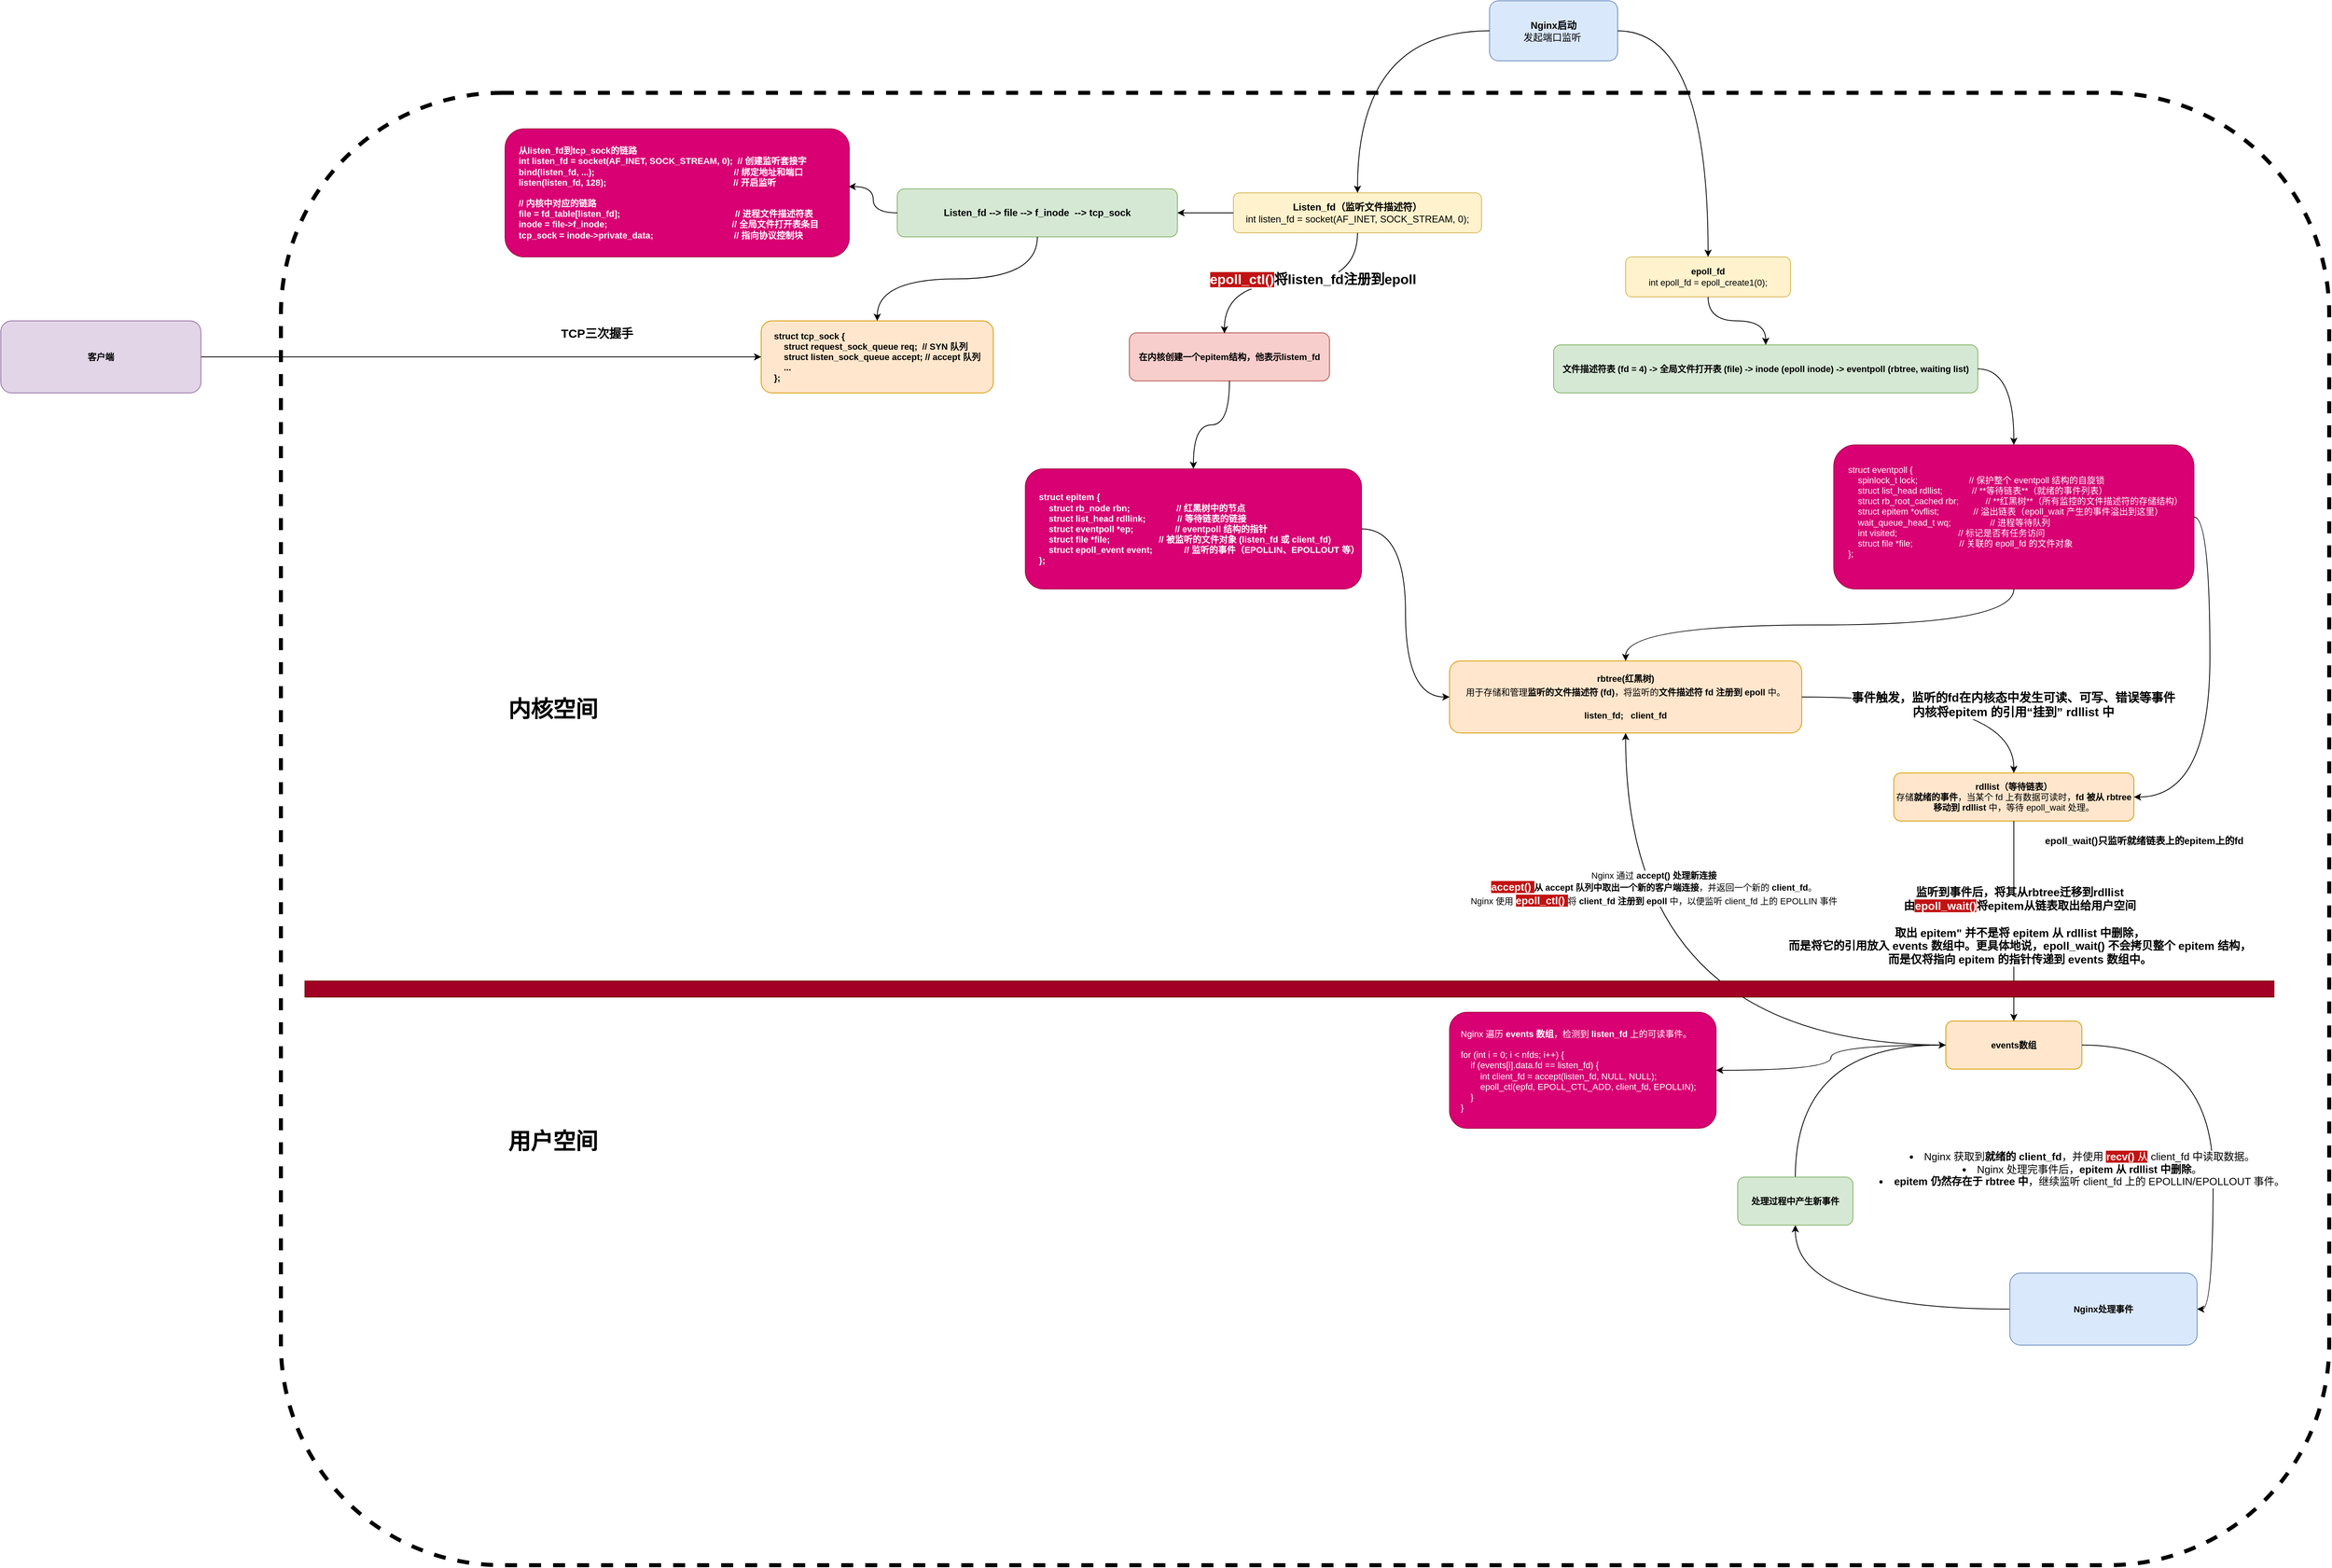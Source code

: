 <mxfile version="23.0.2" type="device">
  <diagram name="第 1 页" id="S_PhzvY_rkiAZ63yRA8J">
    <mxGraphModel dx="4923" dy="2815" grid="1" gridSize="10" guides="1" tooltips="1" connect="1" arrows="1" fold="1" page="1" pageScale="1" pageWidth="827" pageHeight="1169" math="0" shadow="0">
      <root>
        <mxCell id="0" />
        <mxCell id="1" parent="0" />
        <mxCell id="z7APVgdZAIvJb30If5ek-81" value="" style="group;align=left;" vertex="1" connectable="0" parent="1">
          <mxGeometry x="-1860" y="-210" width="2910" height="1955" as="geometry" />
        </mxCell>
        <mxCell id="z7APVgdZAIvJb30If5ek-67" value="&amp;nbsp;" style="rounded=1;whiteSpace=wrap;html=1;fontFamily=Helvetica;fontSize=11;fillColor=none;dashed=1;strokeWidth=5;fontStyle=1" vertex="1" parent="z7APVgdZAIvJb30If5ek-81">
          <mxGeometry x="350" y="115" width="2559" height="1840" as="geometry" />
        </mxCell>
        <mxCell id="z7APVgdZAIvJb30If5ek-1" value="&lt;b&gt;Nginx启动&lt;br&gt;&lt;/b&gt;发起端口监听&amp;nbsp;" style="rounded=1;whiteSpace=wrap;html=1;fillColor=#dae8fc;strokeColor=#6c8ebf;" vertex="1" parent="z7APVgdZAIvJb30If5ek-81">
          <mxGeometry x="1860" width="160" height="75" as="geometry" />
        </mxCell>
        <mxCell id="z7APVgdZAIvJb30If5ek-2" value="&lt;b&gt;Listen_fd（监听文件描述符）&lt;/b&gt;&lt;br&gt;int listen_fd = socket(AF_INET, SOCK_STREAM, 0);" style="rounded=1;whiteSpace=wrap;html=1;fillColor=#fff2cc;strokeColor=#d6b656;" vertex="1" parent="z7APVgdZAIvJb30If5ek-81">
          <mxGeometry x="1540" y="240" width="310" height="50" as="geometry" />
        </mxCell>
        <mxCell id="z7APVgdZAIvJb30If5ek-3" style="edgeStyle=orthogonalEdgeStyle;rounded=0;orthogonalLoop=1;jettySize=auto;html=1;exitX=0;exitY=0.5;exitDx=0;exitDy=0;curved=1;" edge="1" parent="z7APVgdZAIvJb30If5ek-81" source="z7APVgdZAIvJb30If5ek-1" target="z7APVgdZAIvJb30If5ek-2">
          <mxGeometry relative="1" as="geometry" />
        </mxCell>
        <mxCell id="z7APVgdZAIvJb30If5ek-7" value="Listen_fd --&amp;gt; file --&amp;gt; f_inode&amp;nbsp; --&amp;gt; tcp_sock" style="rounded=1;whiteSpace=wrap;html=1;fillColor=#d5e8d4;strokeColor=#82b366;fontStyle=1" vertex="1" parent="z7APVgdZAIvJb30If5ek-81">
          <mxGeometry x="1120" y="235" width="350" height="60" as="geometry" />
        </mxCell>
        <mxCell id="z7APVgdZAIvJb30If5ek-9" style="edgeStyle=orthogonalEdgeStyle;shape=connector;curved=1;rounded=0;orthogonalLoop=1;jettySize=auto;html=1;exitX=0;exitY=0.5;exitDx=0;exitDy=0;entryX=1;entryY=0.5;entryDx=0;entryDy=0;labelBackgroundColor=default;strokeColor=default;align=center;verticalAlign=middle;fontFamily=Helvetica;fontSize=11;fontColor=default;endArrow=classic;" edge="1" parent="z7APVgdZAIvJb30If5ek-81" source="z7APVgdZAIvJb30If5ek-2" target="z7APVgdZAIvJb30If5ek-7">
          <mxGeometry relative="1" as="geometry" />
        </mxCell>
        <mxCell id="z7APVgdZAIvJb30If5ek-10" value="&lt;div&gt;struct tcp_sock {&lt;/div&gt;&lt;div&gt;&amp;nbsp; &amp;nbsp; struct request_sock_queue req;&amp;nbsp; // SYN 队列&lt;/div&gt;&lt;div&gt;&amp;nbsp; &amp;nbsp; struct listen_sock_queue accept; // accept 队列&lt;/div&gt;&lt;div&gt;&amp;nbsp; &amp;nbsp; ...&lt;/div&gt;&lt;div&gt;};&lt;/div&gt;" style="rounded=1;whiteSpace=wrap;html=1;fontFamily=Helvetica;fontSize=11;fillColor=#ffe6cc;strokeColor=#d79b00;align=left;spacingLeft=14;fontStyle=1" vertex="1" parent="z7APVgdZAIvJb30If5ek-81">
          <mxGeometry x="950" y="400" width="290" height="90" as="geometry" />
        </mxCell>
        <mxCell id="z7APVgdZAIvJb30If5ek-11" style="edgeStyle=orthogonalEdgeStyle;shape=connector;curved=1;rounded=0;orthogonalLoop=1;jettySize=auto;html=1;exitX=0.5;exitY=1;exitDx=0;exitDy=0;entryX=0.5;entryY=0;entryDx=0;entryDy=0;labelBackgroundColor=default;strokeColor=default;align=center;verticalAlign=middle;fontFamily=Helvetica;fontSize=11;fontColor=default;endArrow=classic;" edge="1" parent="z7APVgdZAIvJb30If5ek-81" source="z7APVgdZAIvJb30If5ek-7" target="z7APVgdZAIvJb30If5ek-10">
          <mxGeometry relative="1" as="geometry" />
        </mxCell>
        <mxCell id="z7APVgdZAIvJb30If5ek-12" value="从listen_fd到tcp_sock的链路&lt;br&gt;&lt;div&gt;int listen_fd = socket(AF_INET, SOCK_STREAM, 0);&amp;nbsp; // 创建监听套接字&lt;/div&gt;&lt;div&gt;bind(listen_fd, ...);&amp;nbsp; &amp;nbsp; &amp;nbsp; &amp;nbsp; &amp;nbsp; &amp;nbsp; &amp;nbsp; &amp;nbsp; &amp;nbsp; &amp;nbsp; &amp;nbsp; &amp;nbsp; &amp;nbsp; &amp;nbsp; &amp;nbsp; &amp;nbsp; &amp;nbsp; &amp;nbsp; &amp;nbsp; &amp;nbsp; &amp;nbsp; &amp;nbsp; &amp;nbsp; &amp;nbsp; &amp;nbsp; &amp;nbsp; &amp;nbsp; &amp;nbsp; &amp;nbsp;// 绑定地址和端口&lt;/div&gt;&lt;div&gt;listen(listen_fd, 128);&amp;nbsp; &amp;nbsp; &amp;nbsp; &amp;nbsp; &amp;nbsp; &amp;nbsp; &amp;nbsp; &amp;nbsp; &amp;nbsp; &amp;nbsp; &amp;nbsp; &amp;nbsp; &amp;nbsp; &amp;nbsp; &amp;nbsp; &amp;nbsp; &amp;nbsp; &amp;nbsp; &amp;nbsp; &amp;nbsp; &amp;nbsp; &amp;nbsp; &amp;nbsp; &amp;nbsp; &amp;nbsp; &amp;nbsp; // 开启监听&lt;/div&gt;&lt;div&gt;&lt;br&gt;&lt;/div&gt;&lt;div&gt;// 内核中对应的链路&lt;/div&gt;&lt;div&gt;file = fd_table[listen_fd];&amp;nbsp; &amp;nbsp; &amp;nbsp; &amp;nbsp; &amp;nbsp; &amp;nbsp; &amp;nbsp; &amp;nbsp; &amp;nbsp; &amp;nbsp; &amp;nbsp; &amp;nbsp; &amp;nbsp; &amp;nbsp; &amp;nbsp; &amp;nbsp; &amp;nbsp; &amp;nbsp; &amp;nbsp; &amp;nbsp; &amp;nbsp; &amp;nbsp; &amp;nbsp; &amp;nbsp;// 进程文件描述符表&lt;/div&gt;&lt;div&gt;inode = file-&amp;gt;f_inode;&amp;nbsp; &amp;nbsp; &amp;nbsp; &amp;nbsp; &amp;nbsp; &amp;nbsp; &amp;nbsp; &amp;nbsp; &amp;nbsp; &amp;nbsp; &amp;nbsp; &amp;nbsp; &amp;nbsp; &amp;nbsp; &amp;nbsp; &amp;nbsp; &amp;nbsp; &amp;nbsp; &amp;nbsp; &amp;nbsp; &amp;nbsp; &amp;nbsp; &amp;nbsp; &amp;nbsp; &amp;nbsp; &amp;nbsp;// 全局文件打开表条目&lt;/div&gt;&lt;div style=&quot;&quot;&gt;&lt;span style=&quot;background-color: initial;&quot;&gt;tcp_sock = inode-&amp;gt;private_data;&amp;nbsp; &amp;nbsp; &amp;nbsp; &amp;nbsp; &amp;nbsp; &amp;nbsp; &amp;nbsp; &amp;nbsp; &amp;nbsp; &amp;nbsp; &amp;nbsp; &amp;nbsp; &amp;nbsp; &amp;nbsp; &amp;nbsp; &amp;nbsp; &amp;nbsp;// 指向协议控制块&lt;/span&gt;&lt;br&gt;&lt;/div&gt;" style="rounded=1;whiteSpace=wrap;html=1;fontFamily=Helvetica;fontSize=11;fontColor=#ffffff;fillColor=#d80073;strokeColor=#A50040;align=left;spacingLeft=15;fontStyle=1" vertex="1" parent="z7APVgdZAIvJb30If5ek-81">
          <mxGeometry x="630" y="160" width="430" height="160" as="geometry" />
        </mxCell>
        <mxCell id="z7APVgdZAIvJb30If5ek-14" style="edgeStyle=orthogonalEdgeStyle;shape=connector;curved=1;rounded=0;orthogonalLoop=1;jettySize=auto;html=1;exitX=0;exitY=0.5;exitDx=0;exitDy=0;entryX=0.998;entryY=0.451;entryDx=0;entryDy=0;entryPerimeter=0;labelBackgroundColor=default;strokeColor=default;align=center;verticalAlign=middle;fontFamily=Helvetica;fontSize=11;fontColor=default;endArrow=classic;" edge="1" parent="z7APVgdZAIvJb30If5ek-81" source="z7APVgdZAIvJb30If5ek-7" target="z7APVgdZAIvJb30If5ek-12">
          <mxGeometry relative="1" as="geometry" />
        </mxCell>
        <mxCell id="z7APVgdZAIvJb30If5ek-17" style="edgeStyle=orthogonalEdgeStyle;shape=connector;curved=1;rounded=0;orthogonalLoop=1;jettySize=auto;html=1;exitX=1;exitY=0.5;exitDx=0;exitDy=0;entryX=0;entryY=0.5;entryDx=0;entryDy=0;labelBackgroundColor=default;strokeColor=default;align=center;verticalAlign=middle;fontFamily=Helvetica;fontSize=11;fontColor=default;endArrow=classic;" edge="1" parent="z7APVgdZAIvJb30If5ek-81" source="z7APVgdZAIvJb30If5ek-16" target="z7APVgdZAIvJb30If5ek-10">
          <mxGeometry relative="1" as="geometry" />
        </mxCell>
        <mxCell id="z7APVgdZAIvJb30If5ek-16" value="客户端" style="rounded=1;whiteSpace=wrap;html=1;fontFamily=Helvetica;fontSize=11;fillColor=#e1d5e7;strokeColor=#9673a6;fontStyle=1" vertex="1" parent="z7APVgdZAIvJb30If5ek-81">
          <mxGeometry y="400" width="250" height="90" as="geometry" />
        </mxCell>
        <mxCell id="z7APVgdZAIvJb30If5ek-18" value="&lt;font style=&quot;font-size: 15px;&quot;&gt;TCP三次握手&lt;/font&gt;" style="text;html=1;strokeColor=none;fillColor=none;align=center;verticalAlign=middle;whiteSpace=wrap;rounded=0;fontSize=11;fontFamily=Helvetica;fontColor=default;fontStyle=1" vertex="1" parent="z7APVgdZAIvJb30If5ek-81">
          <mxGeometry x="670" y="390" width="150" height="50" as="geometry" />
        </mxCell>
        <mxCell id="z7APVgdZAIvJb30If5ek-21" value="&lt;div style=&quot;orphans: 4;&quot;&gt;epoll_fd&lt;/div&gt;&lt;div style=&quot;orphans: 4;&quot;&gt;&lt;span style=&quot;font-weight: normal;&quot;&gt;int epoll_fd = epoll_create1(0);&lt;/span&gt;&lt;br&gt;&lt;/div&gt;" style="rounded=1;whiteSpace=wrap;html=1;fontFamily=Helvetica;fontSize=11;fillColor=#fff2cc;strokeColor=#d6b656;fontStyle=1;align=center;" vertex="1" parent="z7APVgdZAIvJb30If5ek-81">
          <mxGeometry x="2030" y="320" width="206" height="50" as="geometry" />
        </mxCell>
        <mxCell id="z7APVgdZAIvJb30If5ek-22" style="edgeStyle=orthogonalEdgeStyle;shape=connector;curved=1;rounded=0;orthogonalLoop=1;jettySize=auto;html=1;exitX=1;exitY=0.5;exitDx=0;exitDy=0;entryX=0.5;entryY=0;entryDx=0;entryDy=0;labelBackgroundColor=default;strokeColor=default;align=center;verticalAlign=middle;fontFamily=Helvetica;fontSize=11;fontColor=default;endArrow=classic;" edge="1" parent="z7APVgdZAIvJb30If5ek-81" source="z7APVgdZAIvJb30If5ek-1" target="z7APVgdZAIvJb30If5ek-21">
          <mxGeometry relative="1" as="geometry" />
        </mxCell>
        <mxCell id="z7APVgdZAIvJb30If5ek-23" value="&lt;div&gt;&lt;b&gt;文件描述符表 (fd = 4) -&amp;gt; 全局文件打开表 (file) -&amp;gt; inode (epoll inode) -&amp;gt; eventpoll (rbtree, waiting list)&lt;/b&gt;&lt;/div&gt;" style="rounded=1;whiteSpace=wrap;html=1;fontFamily=Helvetica;fontSize=11;fillColor=#d5e8d4;strokeColor=#82b366;" vertex="1" parent="z7APVgdZAIvJb30If5ek-81">
          <mxGeometry x="1940" y="430" width="530" height="60" as="geometry" />
        </mxCell>
        <mxCell id="z7APVgdZAIvJb30If5ek-24" style="edgeStyle=orthogonalEdgeStyle;shape=connector;curved=1;rounded=0;orthogonalLoop=1;jettySize=auto;html=1;exitX=0.5;exitY=1;exitDx=0;exitDy=0;labelBackgroundColor=default;strokeColor=default;align=center;verticalAlign=middle;fontFamily=Helvetica;fontSize=11;fontColor=default;endArrow=classic;" edge="1" parent="z7APVgdZAIvJb30If5ek-81" source="z7APVgdZAIvJb30If5ek-21" target="z7APVgdZAIvJb30If5ek-23">
          <mxGeometry relative="1" as="geometry" />
        </mxCell>
        <mxCell id="z7APVgdZAIvJb30If5ek-25" value="&lt;div&gt;struct eventpoll {&lt;/div&gt;&lt;div&gt;&amp;nbsp; &amp;nbsp; spinlock_t lock;&amp;nbsp; &amp;nbsp; &amp;nbsp; &amp;nbsp; &amp;nbsp; &amp;nbsp; &amp;nbsp; &amp;nbsp; &amp;nbsp; &amp;nbsp; &amp;nbsp;// 保护整个 eventpoll 结构的自旋锁&lt;/div&gt;&lt;div&gt;&amp;nbsp; &amp;nbsp; struct list_head rdllist;&amp;nbsp; &amp;nbsp; &amp;nbsp; &amp;nbsp; &amp;nbsp; &amp;nbsp; // **等待链表**（就绪的事件列表）&lt;/div&gt;&lt;div&gt;&amp;nbsp; &amp;nbsp; struct rb_root_cached rbr;&amp;nbsp; &amp;nbsp; &amp;nbsp; &amp;nbsp; &amp;nbsp; &amp;nbsp;// **红黑树**（所有监控的文件描述符的存储结构）&lt;/div&gt;&lt;div&gt;&amp;nbsp; &amp;nbsp; struct epitem *ovflist;&amp;nbsp; &amp;nbsp; &amp;nbsp; &amp;nbsp; &amp;nbsp; &amp;nbsp; &amp;nbsp; // 溢出链表（epoll_wait 产生的事件溢出到这里）&lt;/div&gt;&lt;div&gt;&amp;nbsp; &amp;nbsp; wait_queue_head_t wq;&amp;nbsp; &amp;nbsp; &amp;nbsp; &amp;nbsp; &amp;nbsp; &amp;nbsp; &amp;nbsp; &amp;nbsp; // 进程等待队列&lt;/div&gt;&lt;div&gt;&amp;nbsp; &amp;nbsp; int visited;&amp;nbsp; &amp;nbsp; &amp;nbsp; &amp;nbsp; &amp;nbsp; &amp;nbsp; &amp;nbsp; &amp;nbsp; &amp;nbsp; &amp;nbsp; &amp;nbsp; &amp;nbsp; &amp;nbsp;// 标记是否有任务访问&lt;/div&gt;&lt;div&gt;&amp;nbsp; &amp;nbsp; struct file *file;&amp;nbsp; &amp;nbsp; &amp;nbsp; &amp;nbsp; &amp;nbsp; &amp;nbsp; &amp;nbsp; &amp;nbsp; &amp;nbsp; &amp;nbsp;// 关联的 epoll_fd 的文件对象&lt;/div&gt;&lt;div&gt;};&lt;/div&gt;&lt;div&gt;&lt;br&gt;&lt;/div&gt;" style="rounded=1;whiteSpace=wrap;html=1;fontFamily=Helvetica;fontSize=11;fontColor=#ffffff;fillColor=#d80073;strokeColor=#A50040;align=left;spacingLeft=16;" vertex="1" parent="z7APVgdZAIvJb30If5ek-81">
          <mxGeometry x="2290" y="555" width="450" height="180" as="geometry" />
        </mxCell>
        <mxCell id="z7APVgdZAIvJb30If5ek-36" style="edgeStyle=orthogonalEdgeStyle;shape=connector;curved=1;rounded=0;orthogonalLoop=1;jettySize=auto;html=1;exitX=1;exitY=0.5;exitDx=0;exitDy=0;entryX=0.5;entryY=0;entryDx=0;entryDy=0;labelBackgroundColor=default;strokeColor=default;align=center;verticalAlign=middle;fontFamily=Helvetica;fontSize=11;fontColor=default;endArrow=classic;" edge="1" parent="z7APVgdZAIvJb30If5ek-81" source="z7APVgdZAIvJb30If5ek-23" target="z7APVgdZAIvJb30If5ek-25">
          <mxGeometry relative="1" as="geometry" />
        </mxCell>
        <mxCell id="z7APVgdZAIvJb30If5ek-27" value="在内核创建一个epitem结构，他表示listem_fd" style="rounded=1;whiteSpace=wrap;html=1;fontFamily=Helvetica;fontSize=11;fillColor=#f8cecc;strokeColor=#b85450;fontStyle=1" vertex="1" parent="z7APVgdZAIvJb30If5ek-81">
          <mxGeometry x="1410" y="415" width="250" height="60" as="geometry" />
        </mxCell>
        <mxCell id="z7APVgdZAIvJb30If5ek-28" style="edgeStyle=orthogonalEdgeStyle;shape=connector;curved=1;rounded=0;orthogonalLoop=1;jettySize=auto;html=1;exitX=0.5;exitY=1;exitDx=0;exitDy=0;entryX=0.475;entryY=0.01;entryDx=0;entryDy=0;entryPerimeter=0;labelBackgroundColor=default;strokeColor=default;align=center;verticalAlign=middle;fontFamily=Helvetica;fontSize=11;fontColor=default;endArrow=classic;" edge="1" parent="z7APVgdZAIvJb30If5ek-81" source="z7APVgdZAIvJb30If5ek-2" target="z7APVgdZAIvJb30If5ek-27">
          <mxGeometry relative="1" as="geometry" />
        </mxCell>
        <mxCell id="z7APVgdZAIvJb30If5ek-31" value="&lt;font style=&quot;font-size: 17px;&quot;&gt;&lt;b&gt;&lt;span style=&quot;background-color: rgb(194, 19, 19);&quot;&gt;&lt;font color=&quot;#ffffff&quot;&gt;epoll_ctl()&lt;/font&gt;&lt;/span&gt;将listen_fd注册到epoll&lt;/b&gt;&lt;/font&gt;" style="edgeLabel;html=1;align=center;verticalAlign=middle;resizable=0;points=[];fontSize=11;fontFamily=Helvetica;fontColor=default;" vertex="1" connectable="0" parent="z7APVgdZAIvJb30If5ek-28">
          <mxGeometry x="-0.189" y="-4" relative="1" as="geometry">
            <mxPoint as="offset" />
          </mxGeometry>
        </mxCell>
        <mxCell id="z7APVgdZAIvJb30If5ek-32" value="&lt;div&gt;struct epitem {&lt;/div&gt;&lt;div&gt;&amp;nbsp; &amp;nbsp; struct rb_node rbn;&amp;nbsp; &amp;nbsp; &amp;nbsp; &amp;nbsp; &amp;nbsp; &amp;nbsp; &amp;nbsp; &amp;nbsp; &amp;nbsp; &amp;nbsp;// 红黑树中的节点&lt;/div&gt;&lt;div&gt;&amp;nbsp; &amp;nbsp; struct list_head rdllink;&amp;nbsp; &amp;nbsp; &amp;nbsp; &amp;nbsp; &amp;nbsp; &amp;nbsp; &amp;nbsp;// 等待链表的链接&lt;/div&gt;&lt;div&gt;&amp;nbsp; &amp;nbsp; struct eventpoll *ep;&amp;nbsp; &amp;nbsp; &amp;nbsp; &amp;nbsp; &amp;nbsp; &amp;nbsp; &amp;nbsp; &amp;nbsp; &amp;nbsp;// eventpoll 结构的指针&lt;/div&gt;&lt;div&gt;&amp;nbsp; &amp;nbsp; struct file *file;&amp;nbsp; &amp;nbsp; &amp;nbsp; &amp;nbsp; &amp;nbsp; &amp;nbsp; &amp;nbsp; &amp;nbsp; &amp;nbsp; &amp;nbsp; // 被监听的文件对象 (listen_fd 或 client_fd)&lt;/div&gt;&lt;div&gt;&amp;nbsp; &amp;nbsp; struct epoll_event event;&amp;nbsp; &amp;nbsp; &amp;nbsp; &amp;nbsp; &amp;nbsp; &amp;nbsp; &amp;nbsp;// 监听的事件（EPOLLIN、EPOLLOUT 等）&lt;/div&gt;&lt;div&gt;};&lt;/div&gt;" style="rounded=1;whiteSpace=wrap;html=1;fontFamily=Helvetica;fontSize=11;fontColor=#ffffff;fillColor=#d80073;strokeColor=#A50040;align=left;spacingLeft=15;fontStyle=1" vertex="1" parent="z7APVgdZAIvJb30If5ek-81">
          <mxGeometry x="1280" y="585" width="420" height="150" as="geometry" />
        </mxCell>
        <mxCell id="z7APVgdZAIvJb30If5ek-52" style="edgeStyle=orthogonalEdgeStyle;shape=connector;curved=1;rounded=0;orthogonalLoop=1;jettySize=auto;html=1;exitX=0.5;exitY=1;exitDx=0;exitDy=0;entryX=0.5;entryY=0;entryDx=0;entryDy=0;labelBackgroundColor=default;strokeColor=default;align=center;verticalAlign=middle;fontFamily=Helvetica;fontSize=11;fontColor=default;endArrow=classic;" edge="1" parent="z7APVgdZAIvJb30If5ek-81" source="z7APVgdZAIvJb30If5ek-27" target="z7APVgdZAIvJb30If5ek-32">
          <mxGeometry relative="1" as="geometry" />
        </mxCell>
        <mxCell id="z7APVgdZAIvJb30If5ek-37" value="&lt;p style=&quot;line-height: 160%;&quot;&gt;&lt;b&gt;rbtree(红黑树)&lt;/b&gt;&lt;br&gt;用于存储和管理&lt;strong&gt;监听的文件描述符 (fd)&lt;/strong&gt;，将监听的&lt;strong&gt;文件描述符 fd 注册到 epoll&lt;/strong&gt; 中。&lt;/p&gt;&lt;p style=&quot;line-height: 160%;&quot;&gt;&lt;b&gt;listen_fd;&amp;nbsp; &amp;nbsp;client_fd&lt;/b&gt;&lt;/p&gt;" style="rounded=1;whiteSpace=wrap;html=1;fontFamily=Helvetica;fontSize=11;fillColor=#ffe6cc;strokeColor=#d79b00;" vertex="1" parent="z7APVgdZAIvJb30If5ek-81">
          <mxGeometry x="1810" y="825" width="440" height="90" as="geometry" />
        </mxCell>
        <mxCell id="z7APVgdZAIvJb30If5ek-41" style="edgeStyle=orthogonalEdgeStyle;shape=connector;curved=1;rounded=0;orthogonalLoop=1;jettySize=auto;html=1;exitX=0.5;exitY=1;exitDx=0;exitDy=0;entryX=0.5;entryY=0;entryDx=0;entryDy=0;labelBackgroundColor=default;strokeColor=default;align=center;verticalAlign=middle;fontFamily=Helvetica;fontSize=11;fontColor=default;endArrow=classic;" edge="1" parent="z7APVgdZAIvJb30If5ek-81" source="z7APVgdZAIvJb30If5ek-25" target="z7APVgdZAIvJb30If5ek-37">
          <mxGeometry relative="1" as="geometry" />
        </mxCell>
        <mxCell id="z7APVgdZAIvJb30If5ek-53" style="edgeStyle=orthogonalEdgeStyle;shape=connector;curved=1;rounded=0;orthogonalLoop=1;jettySize=auto;html=1;exitX=1;exitY=0.5;exitDx=0;exitDy=0;entryX=0;entryY=0.5;entryDx=0;entryDy=0;labelBackgroundColor=default;strokeColor=default;align=center;verticalAlign=middle;fontFamily=Helvetica;fontSize=11;fontColor=default;endArrow=classic;" edge="1" parent="z7APVgdZAIvJb30If5ek-81" source="z7APVgdZAIvJb30If5ek-32" target="z7APVgdZAIvJb30If5ek-37">
          <mxGeometry relative="1" as="geometry" />
        </mxCell>
        <mxCell id="z7APVgdZAIvJb30If5ek-38" value="&lt;strong&gt;rdllist（等待链表）&lt;br&gt;&lt;/strong&gt;存储&lt;strong&gt;就绪的事件&lt;/strong&gt;，当某个 fd 上有数据可读时，&lt;strong&gt;fd 被从 rbtree 移动到 rdllist&lt;/strong&gt; 中，等待 epoll_wait 处理。" style="rounded=1;whiteSpace=wrap;html=1;fontFamily=Helvetica;fontSize=11;fillColor=#ffe6cc;strokeColor=#d79b00;" vertex="1" parent="z7APVgdZAIvJb30If5ek-81">
          <mxGeometry x="2365" y="965" width="300" height="60" as="geometry" />
        </mxCell>
        <mxCell id="z7APVgdZAIvJb30If5ek-55" style="edgeStyle=orthogonalEdgeStyle;shape=connector;curved=1;rounded=0;orthogonalLoop=1;jettySize=auto;html=1;exitX=1;exitY=0.5;exitDx=0;exitDy=0;entryX=1;entryY=0.5;entryDx=0;entryDy=0;labelBackgroundColor=default;strokeColor=default;align=center;verticalAlign=middle;fontFamily=Helvetica;fontSize=11;fontColor=default;endArrow=classic;" edge="1" parent="z7APVgdZAIvJb30If5ek-81" source="z7APVgdZAIvJb30If5ek-25" target="z7APVgdZAIvJb30If5ek-38">
          <mxGeometry relative="1" as="geometry" />
        </mxCell>
        <mxCell id="z7APVgdZAIvJb30If5ek-50" style="edgeStyle=orthogonalEdgeStyle;shape=connector;curved=1;rounded=0;orthogonalLoop=1;jettySize=auto;html=1;exitX=1;exitY=0.5;exitDx=0;exitDy=0;entryX=0.5;entryY=0;entryDx=0;entryDy=0;labelBackgroundColor=default;strokeColor=default;align=center;verticalAlign=middle;fontFamily=Helvetica;fontSize=11;fontColor=default;endArrow=classic;" edge="1" parent="z7APVgdZAIvJb30If5ek-81" source="z7APVgdZAIvJb30If5ek-37" target="z7APVgdZAIvJb30If5ek-38">
          <mxGeometry relative="1" as="geometry" />
        </mxCell>
        <mxCell id="z7APVgdZAIvJb30If5ek-51" value="&lt;font style=&quot;font-size: 15px;&quot;&gt;&lt;br&gt;事件触发，监听的fd在&lt;strong&gt;内核态中&lt;/strong&gt;发生&lt;strong&gt;可读、可写、错误等事件&lt;br&gt;&lt;/strong&gt;内核将&lt;strong&gt;epitem 的引用“挂到” rdllist 中&lt;/strong&gt;&lt;br&gt;&lt;/font&gt;" style="edgeLabel;html=1;align=center;verticalAlign=middle;resizable=0;points=[];fontSize=11;fontFamily=Helvetica;fontColor=default;fontStyle=1" vertex="1" connectable="0" parent="z7APVgdZAIvJb30If5ek-50">
          <mxGeometry x="-0.382" y="-3" relative="1" as="geometry">
            <mxPoint x="153" y="-3" as="offset" />
          </mxGeometry>
        </mxCell>
        <mxCell id="z7APVgdZAIvJb30If5ek-86" style="edgeStyle=orthogonalEdgeStyle;shape=connector;curved=1;rounded=0;orthogonalLoop=1;jettySize=auto;html=1;exitX=0;exitY=0.5;exitDx=0;exitDy=0;entryX=1;entryY=0.5;entryDx=0;entryDy=0;labelBackgroundColor=default;strokeColor=default;align=center;verticalAlign=middle;fontFamily=Helvetica;fontSize=11;fontColor=default;endArrow=classic;" edge="1" parent="z7APVgdZAIvJb30If5ek-81" source="z7APVgdZAIvJb30If5ek-56" target="z7APVgdZAIvJb30If5ek-84">
          <mxGeometry relative="1" as="geometry" />
        </mxCell>
        <mxCell id="z7APVgdZAIvJb30If5ek-56" value="events数组" style="rounded=1;whiteSpace=wrap;html=1;fontFamily=Helvetica;fontSize=11;fillColor=#ffe6cc;strokeColor=#d79b00;fontStyle=1" vertex="1" parent="z7APVgdZAIvJb30If5ek-81">
          <mxGeometry x="2430" y="1275" width="170" height="60" as="geometry" />
        </mxCell>
        <mxCell id="z7APVgdZAIvJb30If5ek-69" value="&lt;font style=&quot;font-size: 28px;&quot;&gt;内核空间&lt;/font&gt;" style="text;html=1;strokeColor=none;fillColor=none;align=center;verticalAlign=middle;whiteSpace=wrap;rounded=0;fontSize=11;fontFamily=Helvetica;fontColor=default;fontStyle=1" vertex="1" parent="z7APVgdZAIvJb30If5ek-81">
          <mxGeometry x="530" y="795" width="320" height="180" as="geometry" />
        </mxCell>
        <mxCell id="z7APVgdZAIvJb30If5ek-70" value="&lt;font style=&quot;font-size: 28px;&quot;&gt;用户空间&lt;/font&gt;" style="text;html=1;strokeColor=none;fillColor=none;align=center;verticalAlign=middle;whiteSpace=wrap;rounded=0;fontSize=11;fontFamily=Helvetica;fontColor=default;fontStyle=1" vertex="1" parent="z7APVgdZAIvJb30If5ek-81">
          <mxGeometry x="530" y="1335" width="320" height="180" as="geometry" />
        </mxCell>
        <mxCell id="z7APVgdZAIvJb30If5ek-75" value="&lt;font style=&quot;font-size: 12px;&quot;&gt;epoll_wait()只监听就绪链表上的epitem上的fd&lt;/font&gt;" style="text;html=1;strokeColor=none;fillColor=none;align=center;verticalAlign=middle;whiteSpace=wrap;rounded=0;fontSize=11;fontFamily=Helvetica;fontColor=default;fontStyle=1" vertex="1" parent="z7APVgdZAIvJb30If5ek-81">
          <mxGeometry x="2550" y="1035" width="256" height="30" as="geometry" />
        </mxCell>
        <mxCell id="z7APVgdZAIvJb30If5ek-78" style="edgeStyle=orthogonalEdgeStyle;shape=connector;curved=1;rounded=0;orthogonalLoop=1;jettySize=auto;html=1;exitX=1;exitY=0.5;exitDx=0;exitDy=0;entryX=1;entryY=0.5;entryDx=0;entryDy=0;labelBackgroundColor=default;strokeColor=default;align=center;verticalAlign=middle;fontFamily=Helvetica;fontSize=11;fontColor=default;endArrow=none;startArrow=classic;startFill=1;endFill=0;" edge="1" parent="z7APVgdZAIvJb30If5ek-81" source="z7APVgdZAIvJb30If5ek-77" target="z7APVgdZAIvJb30If5ek-56">
          <mxGeometry relative="1" as="geometry" />
        </mxCell>
        <mxCell id="z7APVgdZAIvJb30If5ek-79" value="&lt;li style=&quot;font-size: 13px;&quot;&gt;&lt;font style=&quot;font-size: 13px;&quot;&gt;Nginx 获取到&lt;strong style=&quot;&quot;&gt;就绪的 client_fd&lt;/strong&gt;，并使用 &lt;font style=&quot;background-color: rgb(194, 19, 19);&quot; color=&quot;#ffffff&quot;&gt;&lt;b&gt;recv() &lt;/b&gt;从&lt;/font&gt; client_fd 中读取数据。&lt;/font&gt;&lt;/li&gt;&lt;li style=&quot;font-size: 13px;&quot;&gt;&lt;font style=&quot;font-size: 13px;&quot;&gt;Nginx 处理完事件后，&lt;strong&gt;epitem 从 rdllist 中删除&lt;/strong&gt;。&lt;/font&gt;&lt;/li&gt;&lt;li style=&quot;font-size: 13px;&quot;&gt;&lt;font style=&quot;font-size: 13px;&quot;&gt;&lt;strong style=&quot;&quot;&gt;epitem 仍然存在于 rbtree 中&lt;/strong&gt;，继续监听 client_fd 上的 EPOLLIN/EPOLLOUT 事件。&lt;/font&gt;&lt;/li&gt;" style="edgeLabel;html=1;align=center;verticalAlign=middle;resizable=0;points=[];fontSize=11;fontFamily=Helvetica;fontColor=default;" vertex="1" connectable="0" parent="z7APVgdZAIvJb30If5ek-78">
          <mxGeometry x="0.315" y="46" relative="1" as="geometry">
            <mxPoint x="-118" y="143" as="offset" />
          </mxGeometry>
        </mxCell>
        <mxCell id="z7APVgdZAIvJb30If5ek-92" style="edgeStyle=orthogonalEdgeStyle;shape=connector;curved=1;rounded=0;orthogonalLoop=1;jettySize=auto;html=1;exitX=0;exitY=0.5;exitDx=0;exitDy=0;entryX=0.5;entryY=1;entryDx=0;entryDy=0;labelBackgroundColor=default;strokeColor=default;align=center;verticalAlign=middle;fontFamily=Helvetica;fontSize=11;fontColor=default;endArrow=classic;" edge="1" parent="z7APVgdZAIvJb30If5ek-81" source="z7APVgdZAIvJb30If5ek-77" target="z7APVgdZAIvJb30If5ek-87">
          <mxGeometry relative="1" as="geometry" />
        </mxCell>
        <mxCell id="z7APVgdZAIvJb30If5ek-77" value="Nginx处理事件" style="rounded=1;whiteSpace=wrap;html=1;fontFamily=Helvetica;fontSize=11;fillColor=#dae8fc;strokeColor=#6c8ebf;fontStyle=1" vertex="1" parent="z7APVgdZAIvJb30If5ek-81">
          <mxGeometry x="2510" y="1590" width="234" height="90" as="geometry" />
        </mxCell>
        <mxCell id="z7APVgdZAIvJb30If5ek-57" style="edgeStyle=orthogonalEdgeStyle;shape=connector;curved=1;rounded=0;orthogonalLoop=1;jettySize=auto;html=1;exitX=0.5;exitY=1;exitDx=0;exitDy=0;entryX=0.5;entryY=0;entryDx=0;entryDy=0;labelBackgroundColor=default;strokeColor=default;align=center;verticalAlign=middle;fontFamily=Helvetica;fontSize=11;fontColor=default;endArrow=classic;" edge="1" parent="z7APVgdZAIvJb30If5ek-81" source="z7APVgdZAIvJb30If5ek-38" target="z7APVgdZAIvJb30If5ek-56">
          <mxGeometry relative="1" as="geometry" />
        </mxCell>
        <mxCell id="z7APVgdZAIvJb30If5ek-60" value="&lt;font style=&quot;font-size: 14px;&quot;&gt;监听到事件后，将其从rbtree迁移到rdllist&lt;br&gt;由&lt;span style=&quot;background-color: rgb(194, 19, 19);&quot;&gt;&lt;font color=&quot;#ffffff&quot;&gt;epoll_wait()&lt;/font&gt;&lt;/span&gt;将epitem从链表取出给用户空间&lt;br&gt;&lt;br&gt;&lt;strong&gt;取出 epitem&quot; 并不是将 epitem 从 rdllist 中删除，&lt;br&gt;而是将它的引用放入 events 数组中&lt;/strong&gt;。更具体地说，epoll_wait() &lt;strong&gt;不会拷贝整个 epitem 结构，&lt;br&gt;而是仅将指向 epitem 的指针传递到 events 数组中&lt;/strong&gt;。&lt;br&gt;&lt;/font&gt;" style="edgeLabel;html=1;align=center;verticalAlign=middle;resizable=0;points=[];fontSize=11;fontFamily=Helvetica;fontColor=default;fontStyle=1" vertex="1" connectable="0" parent="z7APVgdZAIvJb30If5ek-57">
          <mxGeometry x="0.105" y="-3" relative="1" as="geometry">
            <mxPoint x="10" y="-7" as="offset" />
          </mxGeometry>
        </mxCell>
        <mxCell id="z7APVgdZAIvJb30If5ek-82" style="edgeStyle=orthogonalEdgeStyle;shape=connector;curved=1;rounded=0;orthogonalLoop=1;jettySize=auto;html=1;exitX=0;exitY=0.5;exitDx=0;exitDy=0;entryX=0.5;entryY=1;entryDx=0;entryDy=0;labelBackgroundColor=default;strokeColor=default;align=center;verticalAlign=middle;fontFamily=Helvetica;fontSize=11;fontColor=default;endArrow=classic;" edge="1" parent="z7APVgdZAIvJb30If5ek-81" source="z7APVgdZAIvJb30If5ek-56" target="z7APVgdZAIvJb30If5ek-37">
          <mxGeometry relative="1" as="geometry" />
        </mxCell>
        <mxCell id="z7APVgdZAIvJb30If5ek-83" value="Nginx 通过 &lt;strong&gt;accept() 处理新连接&lt;/strong&gt;&lt;b&gt;&lt;br&gt;&lt;/b&gt;&lt;strong&gt;&lt;font style=&quot;background-color: rgb(194, 19, 19); font-size: 13px;&quot; color=&quot;#ffffff&quot;&gt;accept() &lt;/font&gt;从 accept 队列中取出一个新的客户端连接&lt;/strong&gt;，并返回一个新的 &lt;strong&gt;client_fd&lt;/strong&gt;。&lt;br&gt;Nginx 使用 &lt;font color=&quot;#ffffff&quot; style=&quot;font-size: 13px; background-color: rgb(194, 19, 19);&quot;&gt;&lt;strong&gt;epoll_ctl()&lt;/strong&gt; &lt;/font&gt;将 &lt;strong&gt;client_fd 注册到 epoll&lt;/strong&gt; 中，以便监听 client_fd 上的 EPOLLIN 事件&lt;span style=&quot;font-size: 14px; font-weight: 700;&quot;&gt;&lt;br&gt;&lt;/span&gt;" style="edgeLabel;html=1;align=center;verticalAlign=middle;resizable=0;points=[];fontSize=11;fontFamily=Helvetica;fontColor=default;" vertex="1" connectable="0" parent="z7APVgdZAIvJb30If5ek-82">
          <mxGeometry x="0.509" y="-35" relative="1" as="geometry">
            <mxPoint as="offset" />
          </mxGeometry>
        </mxCell>
        <mxCell id="z7APVgdZAIvJb30If5ek-64" value="" style="rounded=0;whiteSpace=wrap;html=1;fontFamily=Helvetica;fontSize=11;fontColor=#ffffff;fillColor=#a20025;strokeColor=#6F0000;" vertex="1" parent="z7APVgdZAIvJb30If5ek-81">
          <mxGeometry x="380" y="1225" width="2460" height="20" as="geometry" />
        </mxCell>
        <mxCell id="z7APVgdZAIvJb30If5ek-84" value="&lt;div&gt;&lt;br&gt;&lt;/div&gt;&lt;div&gt;Nginx 遍历 &lt;strong&gt;events 数组&lt;/strong&gt;，检测到 &lt;strong&gt;listen_fd&lt;/strong&gt; 上的可读事件。&lt;br&gt;&lt;/div&gt;&lt;div&gt;&lt;br&gt;&lt;/div&gt;&lt;div&gt;for (int i = 0; i &amp;lt; nfds; i++) {&lt;/div&gt;&lt;div&gt;&amp;nbsp; &amp;nbsp; if (events[i].data.fd == listen_fd) {&lt;/div&gt;&lt;div&gt;&amp;nbsp; &amp;nbsp; &amp;nbsp; &amp;nbsp; int client_fd = accept(listen_fd, NULL, NULL);&lt;/div&gt;&lt;div&gt;&amp;nbsp; &amp;nbsp; &amp;nbsp; &amp;nbsp; epoll_ctl(epfd, EPOLL_CTL_ADD, client_fd, EPOLLIN);&lt;/div&gt;&lt;div&gt;&amp;nbsp; &amp;nbsp; }&lt;/div&gt;&lt;div&gt;}&lt;/div&gt;&lt;div&gt;&lt;br&gt;&lt;/div&gt;" style="rounded=1;whiteSpace=wrap;html=1;fontFamily=Helvetica;fontSize=11;fontColor=#ffffff;fillColor=#d80073;strokeColor=#A50040;align=left;spacingLeft=12;" vertex="1" parent="z7APVgdZAIvJb30If5ek-81">
          <mxGeometry x="1810" y="1264" width="333" height="145" as="geometry" />
        </mxCell>
        <mxCell id="z7APVgdZAIvJb30If5ek-93" style="edgeStyle=orthogonalEdgeStyle;shape=connector;curved=1;rounded=0;orthogonalLoop=1;jettySize=auto;html=1;exitX=0.5;exitY=0;exitDx=0;exitDy=0;entryX=0;entryY=0.5;entryDx=0;entryDy=0;labelBackgroundColor=default;strokeColor=default;align=center;verticalAlign=middle;fontFamily=Helvetica;fontSize=11;fontColor=default;endArrow=classic;" edge="1" parent="z7APVgdZAIvJb30If5ek-81" source="z7APVgdZAIvJb30If5ek-87" target="z7APVgdZAIvJb30If5ek-56">
          <mxGeometry relative="1" as="geometry" />
        </mxCell>
        <mxCell id="z7APVgdZAIvJb30If5ek-87" value="处理过程中产生新事件" style="rounded=1;whiteSpace=wrap;html=1;fontFamily=Helvetica;fontSize=11;fillColor=#d5e8d4;strokeColor=#82b366;fontStyle=1" vertex="1" parent="z7APVgdZAIvJb30If5ek-81">
          <mxGeometry x="2170" y="1470" width="144" height="60" as="geometry" />
        </mxCell>
      </root>
    </mxGraphModel>
  </diagram>
</mxfile>
